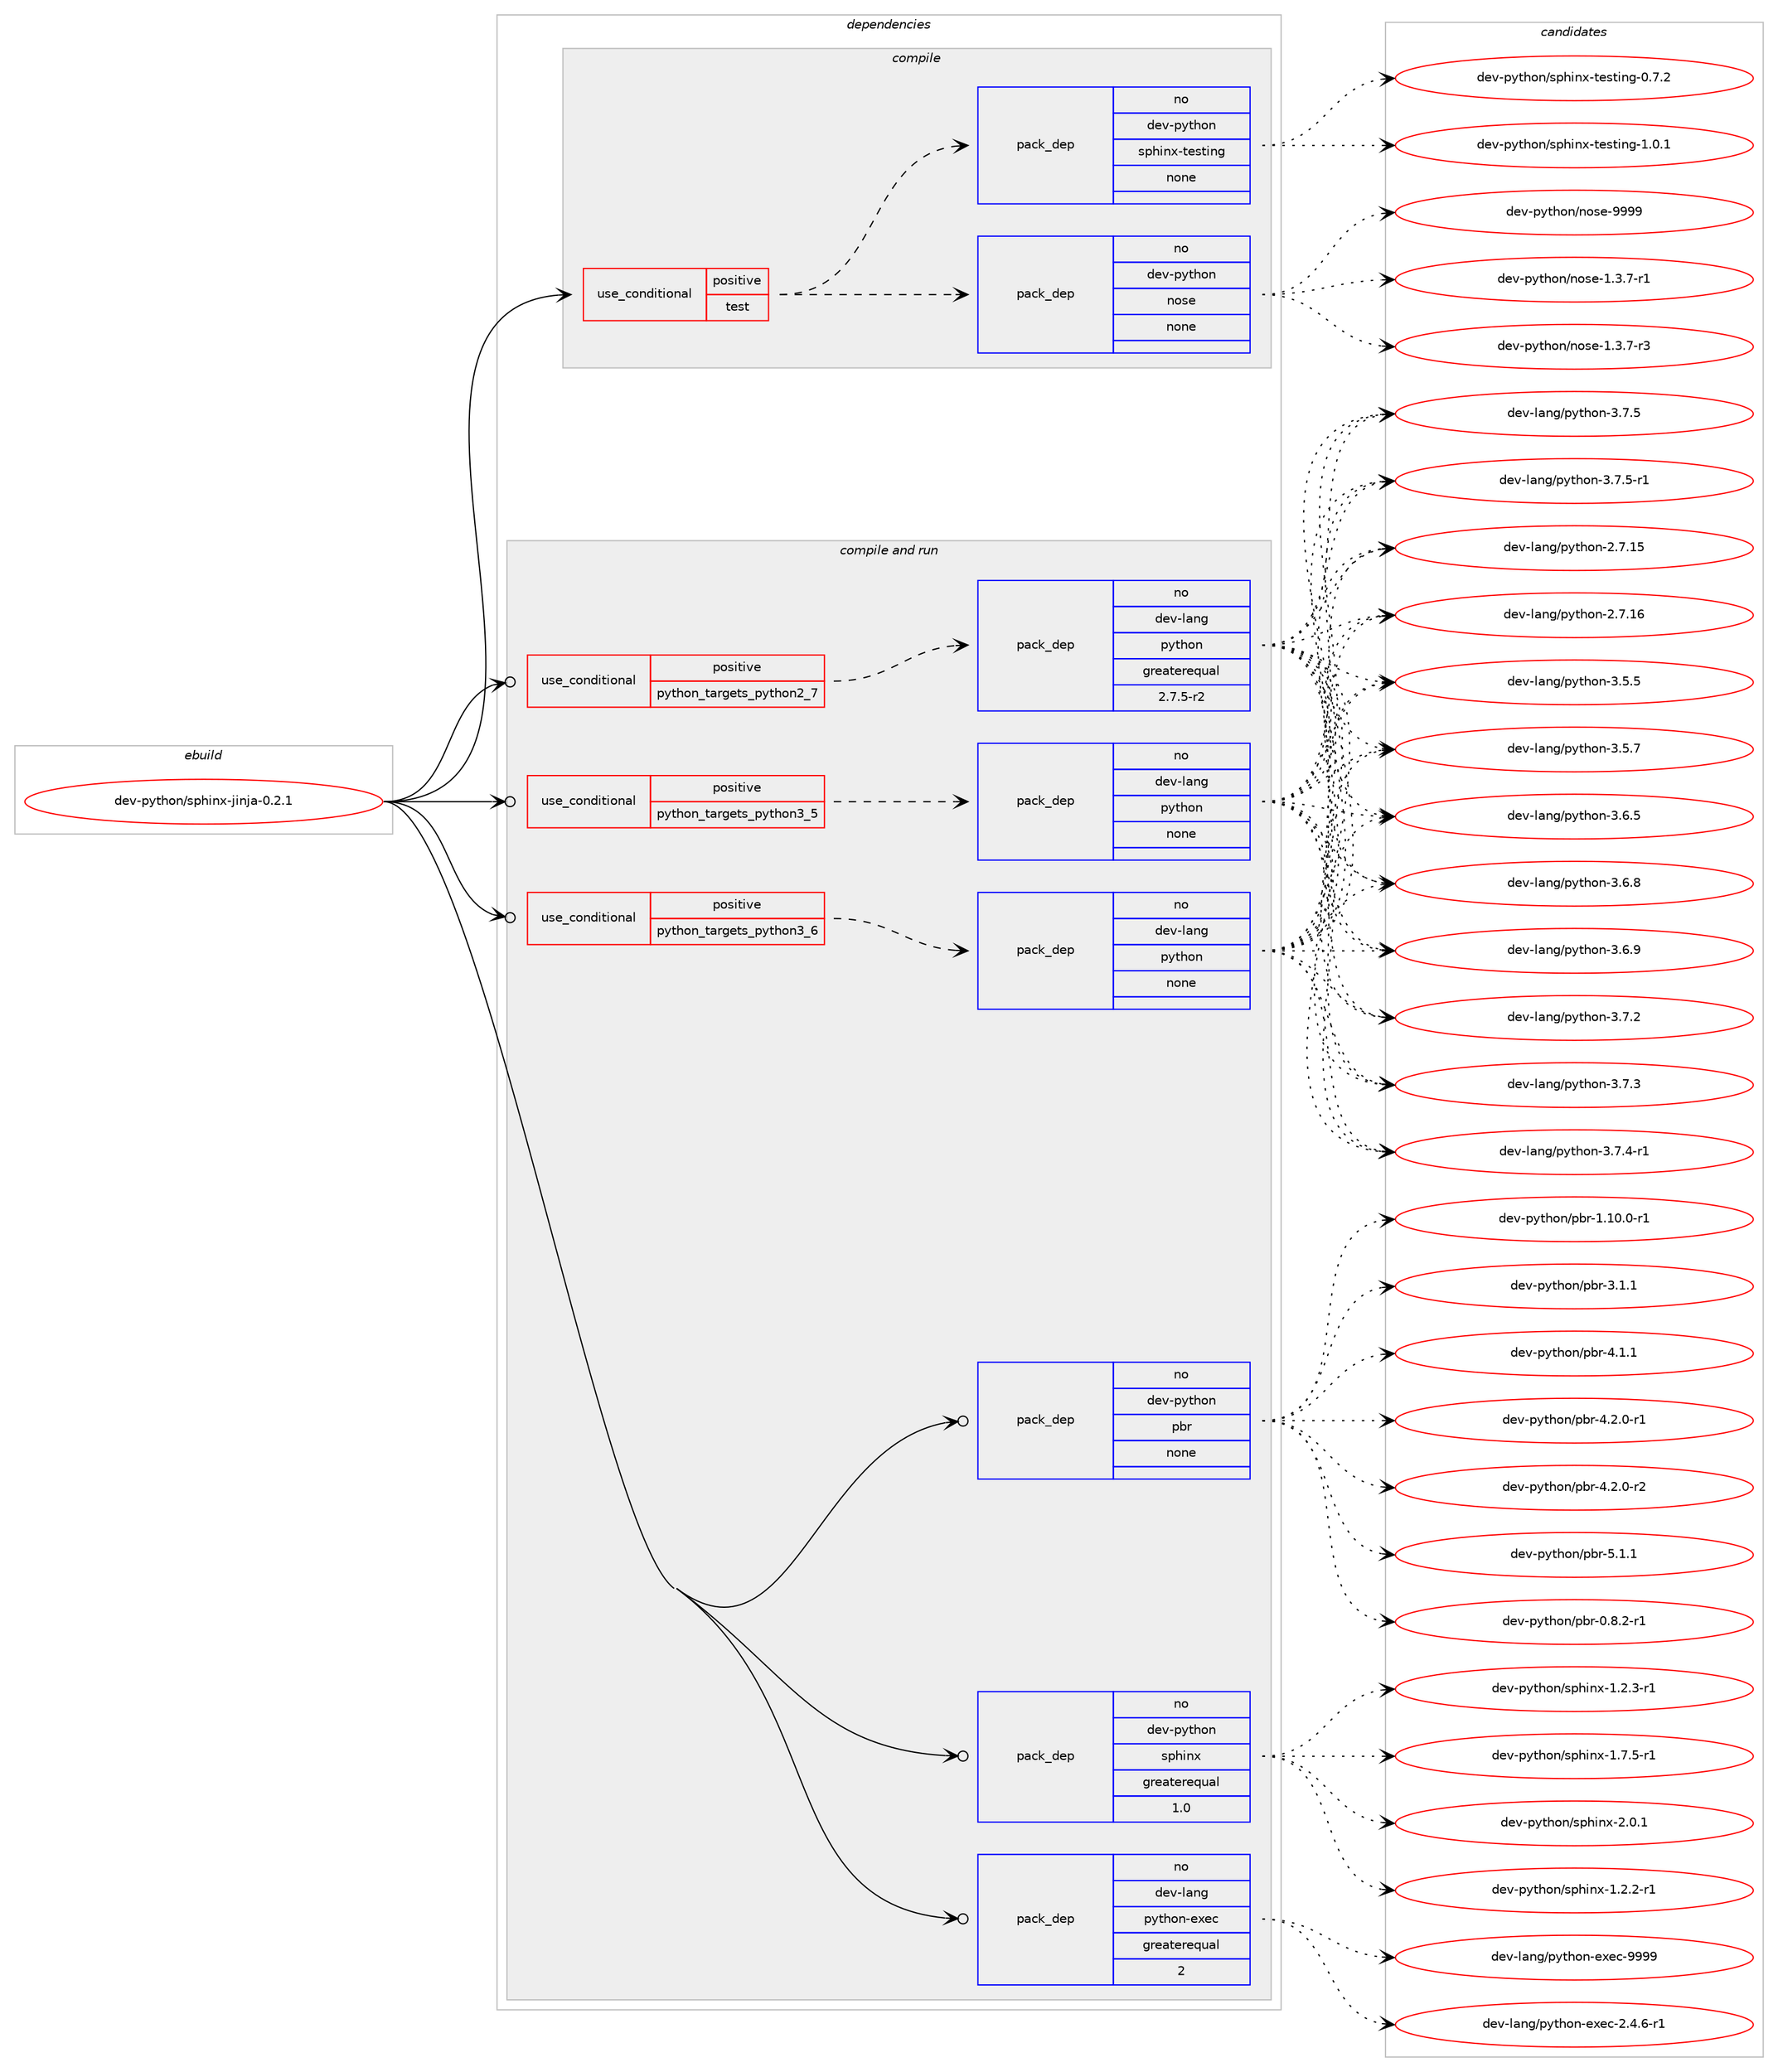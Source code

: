 digraph prolog {

# *************
# Graph options
# *************

newrank=true;
concentrate=true;
compound=true;
graph [rankdir=LR,fontname=Helvetica,fontsize=10,ranksep=1.5];#, ranksep=2.5, nodesep=0.2];
edge  [arrowhead=vee];
node  [fontname=Helvetica,fontsize=10];

# **********
# The ebuild
# **********

subgraph cluster_leftcol {
color=gray;
rank=same;
label=<<i>ebuild</i>>;
id [label="dev-python/sphinx-jinja-0.2.1", color=red, width=4, href="../dev-python/sphinx-jinja-0.2.1.svg"];
}

# ****************
# The dependencies
# ****************

subgraph cluster_midcol {
color=gray;
label=<<i>dependencies</i>>;
subgraph cluster_compile {
fillcolor="#eeeeee";
style=filled;
label=<<i>compile</i>>;
subgraph cond149653 {
dependency638123 [label=<<TABLE BORDER="0" CELLBORDER="1" CELLSPACING="0" CELLPADDING="4"><TR><TD ROWSPAN="3" CELLPADDING="10">use_conditional</TD></TR><TR><TD>positive</TD></TR><TR><TD>test</TD></TR></TABLE>>, shape=none, color=red];
subgraph pack476589 {
dependency638124 [label=<<TABLE BORDER="0" CELLBORDER="1" CELLSPACING="0" CELLPADDING="4" WIDTH="220"><TR><TD ROWSPAN="6" CELLPADDING="30">pack_dep</TD></TR><TR><TD WIDTH="110">no</TD></TR><TR><TD>dev-python</TD></TR><TR><TD>nose</TD></TR><TR><TD>none</TD></TR><TR><TD></TD></TR></TABLE>>, shape=none, color=blue];
}
dependency638123:e -> dependency638124:w [weight=20,style="dashed",arrowhead="vee"];
subgraph pack476590 {
dependency638125 [label=<<TABLE BORDER="0" CELLBORDER="1" CELLSPACING="0" CELLPADDING="4" WIDTH="220"><TR><TD ROWSPAN="6" CELLPADDING="30">pack_dep</TD></TR><TR><TD WIDTH="110">no</TD></TR><TR><TD>dev-python</TD></TR><TR><TD>sphinx-testing</TD></TR><TR><TD>none</TD></TR><TR><TD></TD></TR></TABLE>>, shape=none, color=blue];
}
dependency638123:e -> dependency638125:w [weight=20,style="dashed",arrowhead="vee"];
}
id:e -> dependency638123:w [weight=20,style="solid",arrowhead="vee"];
}
subgraph cluster_compileandrun {
fillcolor="#eeeeee";
style=filled;
label=<<i>compile and run</i>>;
subgraph cond149654 {
dependency638126 [label=<<TABLE BORDER="0" CELLBORDER="1" CELLSPACING="0" CELLPADDING="4"><TR><TD ROWSPAN="3" CELLPADDING="10">use_conditional</TD></TR><TR><TD>positive</TD></TR><TR><TD>python_targets_python2_7</TD></TR></TABLE>>, shape=none, color=red];
subgraph pack476591 {
dependency638127 [label=<<TABLE BORDER="0" CELLBORDER="1" CELLSPACING="0" CELLPADDING="4" WIDTH="220"><TR><TD ROWSPAN="6" CELLPADDING="30">pack_dep</TD></TR><TR><TD WIDTH="110">no</TD></TR><TR><TD>dev-lang</TD></TR><TR><TD>python</TD></TR><TR><TD>greaterequal</TD></TR><TR><TD>2.7.5-r2</TD></TR></TABLE>>, shape=none, color=blue];
}
dependency638126:e -> dependency638127:w [weight=20,style="dashed",arrowhead="vee"];
}
id:e -> dependency638126:w [weight=20,style="solid",arrowhead="odotvee"];
subgraph cond149655 {
dependency638128 [label=<<TABLE BORDER="0" CELLBORDER="1" CELLSPACING="0" CELLPADDING="4"><TR><TD ROWSPAN="3" CELLPADDING="10">use_conditional</TD></TR><TR><TD>positive</TD></TR><TR><TD>python_targets_python3_5</TD></TR></TABLE>>, shape=none, color=red];
subgraph pack476592 {
dependency638129 [label=<<TABLE BORDER="0" CELLBORDER="1" CELLSPACING="0" CELLPADDING="4" WIDTH="220"><TR><TD ROWSPAN="6" CELLPADDING="30">pack_dep</TD></TR><TR><TD WIDTH="110">no</TD></TR><TR><TD>dev-lang</TD></TR><TR><TD>python</TD></TR><TR><TD>none</TD></TR><TR><TD></TD></TR></TABLE>>, shape=none, color=blue];
}
dependency638128:e -> dependency638129:w [weight=20,style="dashed",arrowhead="vee"];
}
id:e -> dependency638128:w [weight=20,style="solid",arrowhead="odotvee"];
subgraph cond149656 {
dependency638130 [label=<<TABLE BORDER="0" CELLBORDER="1" CELLSPACING="0" CELLPADDING="4"><TR><TD ROWSPAN="3" CELLPADDING="10">use_conditional</TD></TR><TR><TD>positive</TD></TR><TR><TD>python_targets_python3_6</TD></TR></TABLE>>, shape=none, color=red];
subgraph pack476593 {
dependency638131 [label=<<TABLE BORDER="0" CELLBORDER="1" CELLSPACING="0" CELLPADDING="4" WIDTH="220"><TR><TD ROWSPAN="6" CELLPADDING="30">pack_dep</TD></TR><TR><TD WIDTH="110">no</TD></TR><TR><TD>dev-lang</TD></TR><TR><TD>python</TD></TR><TR><TD>none</TD></TR><TR><TD></TD></TR></TABLE>>, shape=none, color=blue];
}
dependency638130:e -> dependency638131:w [weight=20,style="dashed",arrowhead="vee"];
}
id:e -> dependency638130:w [weight=20,style="solid",arrowhead="odotvee"];
subgraph pack476594 {
dependency638132 [label=<<TABLE BORDER="0" CELLBORDER="1" CELLSPACING="0" CELLPADDING="4" WIDTH="220"><TR><TD ROWSPAN="6" CELLPADDING="30">pack_dep</TD></TR><TR><TD WIDTH="110">no</TD></TR><TR><TD>dev-lang</TD></TR><TR><TD>python-exec</TD></TR><TR><TD>greaterequal</TD></TR><TR><TD>2</TD></TR></TABLE>>, shape=none, color=blue];
}
id:e -> dependency638132:w [weight=20,style="solid",arrowhead="odotvee"];
subgraph pack476595 {
dependency638133 [label=<<TABLE BORDER="0" CELLBORDER="1" CELLSPACING="0" CELLPADDING="4" WIDTH="220"><TR><TD ROWSPAN="6" CELLPADDING="30">pack_dep</TD></TR><TR><TD WIDTH="110">no</TD></TR><TR><TD>dev-python</TD></TR><TR><TD>pbr</TD></TR><TR><TD>none</TD></TR><TR><TD></TD></TR></TABLE>>, shape=none, color=blue];
}
id:e -> dependency638133:w [weight=20,style="solid",arrowhead="odotvee"];
subgraph pack476596 {
dependency638134 [label=<<TABLE BORDER="0" CELLBORDER="1" CELLSPACING="0" CELLPADDING="4" WIDTH="220"><TR><TD ROWSPAN="6" CELLPADDING="30">pack_dep</TD></TR><TR><TD WIDTH="110">no</TD></TR><TR><TD>dev-python</TD></TR><TR><TD>sphinx</TD></TR><TR><TD>greaterequal</TD></TR><TR><TD>1.0</TD></TR></TABLE>>, shape=none, color=blue];
}
id:e -> dependency638134:w [weight=20,style="solid",arrowhead="odotvee"];
}
subgraph cluster_run {
fillcolor="#eeeeee";
style=filled;
label=<<i>run</i>>;
}
}

# **************
# The candidates
# **************

subgraph cluster_choices {
rank=same;
color=gray;
label=<<i>candidates</i>>;

subgraph choice476589 {
color=black;
nodesep=1;
choice10010111845112121116104111110471101111151014549465146554511449 [label="dev-python/nose-1.3.7-r1", color=red, width=4,href="../dev-python/nose-1.3.7-r1.svg"];
choice10010111845112121116104111110471101111151014549465146554511451 [label="dev-python/nose-1.3.7-r3", color=red, width=4,href="../dev-python/nose-1.3.7-r3.svg"];
choice10010111845112121116104111110471101111151014557575757 [label="dev-python/nose-9999", color=red, width=4,href="../dev-python/nose-9999.svg"];
dependency638124:e -> choice10010111845112121116104111110471101111151014549465146554511449:w [style=dotted,weight="100"];
dependency638124:e -> choice10010111845112121116104111110471101111151014549465146554511451:w [style=dotted,weight="100"];
dependency638124:e -> choice10010111845112121116104111110471101111151014557575757:w [style=dotted,weight="100"];
}
subgraph choice476590 {
color=black;
nodesep=1;
choice100101118451121211161041111104711511210410511012045116101115116105110103454846554650 [label="dev-python/sphinx-testing-0.7.2", color=red, width=4,href="../dev-python/sphinx-testing-0.7.2.svg"];
choice100101118451121211161041111104711511210410511012045116101115116105110103454946484649 [label="dev-python/sphinx-testing-1.0.1", color=red, width=4,href="../dev-python/sphinx-testing-1.0.1.svg"];
dependency638125:e -> choice100101118451121211161041111104711511210410511012045116101115116105110103454846554650:w [style=dotted,weight="100"];
dependency638125:e -> choice100101118451121211161041111104711511210410511012045116101115116105110103454946484649:w [style=dotted,weight="100"];
}
subgraph choice476591 {
color=black;
nodesep=1;
choice10010111845108971101034711212111610411111045504655464953 [label="dev-lang/python-2.7.15", color=red, width=4,href="../dev-lang/python-2.7.15.svg"];
choice10010111845108971101034711212111610411111045504655464954 [label="dev-lang/python-2.7.16", color=red, width=4,href="../dev-lang/python-2.7.16.svg"];
choice100101118451089711010347112121116104111110455146534653 [label="dev-lang/python-3.5.5", color=red, width=4,href="../dev-lang/python-3.5.5.svg"];
choice100101118451089711010347112121116104111110455146534655 [label="dev-lang/python-3.5.7", color=red, width=4,href="../dev-lang/python-3.5.7.svg"];
choice100101118451089711010347112121116104111110455146544653 [label="dev-lang/python-3.6.5", color=red, width=4,href="../dev-lang/python-3.6.5.svg"];
choice100101118451089711010347112121116104111110455146544656 [label="dev-lang/python-3.6.8", color=red, width=4,href="../dev-lang/python-3.6.8.svg"];
choice100101118451089711010347112121116104111110455146544657 [label="dev-lang/python-3.6.9", color=red, width=4,href="../dev-lang/python-3.6.9.svg"];
choice100101118451089711010347112121116104111110455146554650 [label="dev-lang/python-3.7.2", color=red, width=4,href="../dev-lang/python-3.7.2.svg"];
choice100101118451089711010347112121116104111110455146554651 [label="dev-lang/python-3.7.3", color=red, width=4,href="../dev-lang/python-3.7.3.svg"];
choice1001011184510897110103471121211161041111104551465546524511449 [label="dev-lang/python-3.7.4-r1", color=red, width=4,href="../dev-lang/python-3.7.4-r1.svg"];
choice100101118451089711010347112121116104111110455146554653 [label="dev-lang/python-3.7.5", color=red, width=4,href="../dev-lang/python-3.7.5.svg"];
choice1001011184510897110103471121211161041111104551465546534511449 [label="dev-lang/python-3.7.5-r1", color=red, width=4,href="../dev-lang/python-3.7.5-r1.svg"];
dependency638127:e -> choice10010111845108971101034711212111610411111045504655464953:w [style=dotted,weight="100"];
dependency638127:e -> choice10010111845108971101034711212111610411111045504655464954:w [style=dotted,weight="100"];
dependency638127:e -> choice100101118451089711010347112121116104111110455146534653:w [style=dotted,weight="100"];
dependency638127:e -> choice100101118451089711010347112121116104111110455146534655:w [style=dotted,weight="100"];
dependency638127:e -> choice100101118451089711010347112121116104111110455146544653:w [style=dotted,weight="100"];
dependency638127:e -> choice100101118451089711010347112121116104111110455146544656:w [style=dotted,weight="100"];
dependency638127:e -> choice100101118451089711010347112121116104111110455146544657:w [style=dotted,weight="100"];
dependency638127:e -> choice100101118451089711010347112121116104111110455146554650:w [style=dotted,weight="100"];
dependency638127:e -> choice100101118451089711010347112121116104111110455146554651:w [style=dotted,weight="100"];
dependency638127:e -> choice1001011184510897110103471121211161041111104551465546524511449:w [style=dotted,weight="100"];
dependency638127:e -> choice100101118451089711010347112121116104111110455146554653:w [style=dotted,weight="100"];
dependency638127:e -> choice1001011184510897110103471121211161041111104551465546534511449:w [style=dotted,weight="100"];
}
subgraph choice476592 {
color=black;
nodesep=1;
choice10010111845108971101034711212111610411111045504655464953 [label="dev-lang/python-2.7.15", color=red, width=4,href="../dev-lang/python-2.7.15.svg"];
choice10010111845108971101034711212111610411111045504655464954 [label="dev-lang/python-2.7.16", color=red, width=4,href="../dev-lang/python-2.7.16.svg"];
choice100101118451089711010347112121116104111110455146534653 [label="dev-lang/python-3.5.5", color=red, width=4,href="../dev-lang/python-3.5.5.svg"];
choice100101118451089711010347112121116104111110455146534655 [label="dev-lang/python-3.5.7", color=red, width=4,href="../dev-lang/python-3.5.7.svg"];
choice100101118451089711010347112121116104111110455146544653 [label="dev-lang/python-3.6.5", color=red, width=4,href="../dev-lang/python-3.6.5.svg"];
choice100101118451089711010347112121116104111110455146544656 [label="dev-lang/python-3.6.8", color=red, width=4,href="../dev-lang/python-3.6.8.svg"];
choice100101118451089711010347112121116104111110455146544657 [label="dev-lang/python-3.6.9", color=red, width=4,href="../dev-lang/python-3.6.9.svg"];
choice100101118451089711010347112121116104111110455146554650 [label="dev-lang/python-3.7.2", color=red, width=4,href="../dev-lang/python-3.7.2.svg"];
choice100101118451089711010347112121116104111110455146554651 [label="dev-lang/python-3.7.3", color=red, width=4,href="../dev-lang/python-3.7.3.svg"];
choice1001011184510897110103471121211161041111104551465546524511449 [label="dev-lang/python-3.7.4-r1", color=red, width=4,href="../dev-lang/python-3.7.4-r1.svg"];
choice100101118451089711010347112121116104111110455146554653 [label="dev-lang/python-3.7.5", color=red, width=4,href="../dev-lang/python-3.7.5.svg"];
choice1001011184510897110103471121211161041111104551465546534511449 [label="dev-lang/python-3.7.5-r1", color=red, width=4,href="../dev-lang/python-3.7.5-r1.svg"];
dependency638129:e -> choice10010111845108971101034711212111610411111045504655464953:w [style=dotted,weight="100"];
dependency638129:e -> choice10010111845108971101034711212111610411111045504655464954:w [style=dotted,weight="100"];
dependency638129:e -> choice100101118451089711010347112121116104111110455146534653:w [style=dotted,weight="100"];
dependency638129:e -> choice100101118451089711010347112121116104111110455146534655:w [style=dotted,weight="100"];
dependency638129:e -> choice100101118451089711010347112121116104111110455146544653:w [style=dotted,weight="100"];
dependency638129:e -> choice100101118451089711010347112121116104111110455146544656:w [style=dotted,weight="100"];
dependency638129:e -> choice100101118451089711010347112121116104111110455146544657:w [style=dotted,weight="100"];
dependency638129:e -> choice100101118451089711010347112121116104111110455146554650:w [style=dotted,weight="100"];
dependency638129:e -> choice100101118451089711010347112121116104111110455146554651:w [style=dotted,weight="100"];
dependency638129:e -> choice1001011184510897110103471121211161041111104551465546524511449:w [style=dotted,weight="100"];
dependency638129:e -> choice100101118451089711010347112121116104111110455146554653:w [style=dotted,weight="100"];
dependency638129:e -> choice1001011184510897110103471121211161041111104551465546534511449:w [style=dotted,weight="100"];
}
subgraph choice476593 {
color=black;
nodesep=1;
choice10010111845108971101034711212111610411111045504655464953 [label="dev-lang/python-2.7.15", color=red, width=4,href="../dev-lang/python-2.7.15.svg"];
choice10010111845108971101034711212111610411111045504655464954 [label="dev-lang/python-2.7.16", color=red, width=4,href="../dev-lang/python-2.7.16.svg"];
choice100101118451089711010347112121116104111110455146534653 [label="dev-lang/python-3.5.5", color=red, width=4,href="../dev-lang/python-3.5.5.svg"];
choice100101118451089711010347112121116104111110455146534655 [label="dev-lang/python-3.5.7", color=red, width=4,href="../dev-lang/python-3.5.7.svg"];
choice100101118451089711010347112121116104111110455146544653 [label="dev-lang/python-3.6.5", color=red, width=4,href="../dev-lang/python-3.6.5.svg"];
choice100101118451089711010347112121116104111110455146544656 [label="dev-lang/python-3.6.8", color=red, width=4,href="../dev-lang/python-3.6.8.svg"];
choice100101118451089711010347112121116104111110455146544657 [label="dev-lang/python-3.6.9", color=red, width=4,href="../dev-lang/python-3.6.9.svg"];
choice100101118451089711010347112121116104111110455146554650 [label="dev-lang/python-3.7.2", color=red, width=4,href="../dev-lang/python-3.7.2.svg"];
choice100101118451089711010347112121116104111110455146554651 [label="dev-lang/python-3.7.3", color=red, width=4,href="../dev-lang/python-3.7.3.svg"];
choice1001011184510897110103471121211161041111104551465546524511449 [label="dev-lang/python-3.7.4-r1", color=red, width=4,href="../dev-lang/python-3.7.4-r1.svg"];
choice100101118451089711010347112121116104111110455146554653 [label="dev-lang/python-3.7.5", color=red, width=4,href="../dev-lang/python-3.7.5.svg"];
choice1001011184510897110103471121211161041111104551465546534511449 [label="dev-lang/python-3.7.5-r1", color=red, width=4,href="../dev-lang/python-3.7.5-r1.svg"];
dependency638131:e -> choice10010111845108971101034711212111610411111045504655464953:w [style=dotted,weight="100"];
dependency638131:e -> choice10010111845108971101034711212111610411111045504655464954:w [style=dotted,weight="100"];
dependency638131:e -> choice100101118451089711010347112121116104111110455146534653:w [style=dotted,weight="100"];
dependency638131:e -> choice100101118451089711010347112121116104111110455146534655:w [style=dotted,weight="100"];
dependency638131:e -> choice100101118451089711010347112121116104111110455146544653:w [style=dotted,weight="100"];
dependency638131:e -> choice100101118451089711010347112121116104111110455146544656:w [style=dotted,weight="100"];
dependency638131:e -> choice100101118451089711010347112121116104111110455146544657:w [style=dotted,weight="100"];
dependency638131:e -> choice100101118451089711010347112121116104111110455146554650:w [style=dotted,weight="100"];
dependency638131:e -> choice100101118451089711010347112121116104111110455146554651:w [style=dotted,weight="100"];
dependency638131:e -> choice1001011184510897110103471121211161041111104551465546524511449:w [style=dotted,weight="100"];
dependency638131:e -> choice100101118451089711010347112121116104111110455146554653:w [style=dotted,weight="100"];
dependency638131:e -> choice1001011184510897110103471121211161041111104551465546534511449:w [style=dotted,weight="100"];
}
subgraph choice476594 {
color=black;
nodesep=1;
choice10010111845108971101034711212111610411111045101120101994550465246544511449 [label="dev-lang/python-exec-2.4.6-r1", color=red, width=4,href="../dev-lang/python-exec-2.4.6-r1.svg"];
choice10010111845108971101034711212111610411111045101120101994557575757 [label="dev-lang/python-exec-9999", color=red, width=4,href="../dev-lang/python-exec-9999.svg"];
dependency638132:e -> choice10010111845108971101034711212111610411111045101120101994550465246544511449:w [style=dotted,weight="100"];
dependency638132:e -> choice10010111845108971101034711212111610411111045101120101994557575757:w [style=dotted,weight="100"];
}
subgraph choice476595 {
color=black;
nodesep=1;
choice1001011184511212111610411111047112981144548465646504511449 [label="dev-python/pbr-0.8.2-r1", color=red, width=4,href="../dev-python/pbr-0.8.2-r1.svg"];
choice100101118451121211161041111104711298114454946494846484511449 [label="dev-python/pbr-1.10.0-r1", color=red, width=4,href="../dev-python/pbr-1.10.0-r1.svg"];
choice100101118451121211161041111104711298114455146494649 [label="dev-python/pbr-3.1.1", color=red, width=4,href="../dev-python/pbr-3.1.1.svg"];
choice100101118451121211161041111104711298114455246494649 [label="dev-python/pbr-4.1.1", color=red, width=4,href="../dev-python/pbr-4.1.1.svg"];
choice1001011184511212111610411111047112981144552465046484511449 [label="dev-python/pbr-4.2.0-r1", color=red, width=4,href="../dev-python/pbr-4.2.0-r1.svg"];
choice1001011184511212111610411111047112981144552465046484511450 [label="dev-python/pbr-4.2.0-r2", color=red, width=4,href="../dev-python/pbr-4.2.0-r2.svg"];
choice100101118451121211161041111104711298114455346494649 [label="dev-python/pbr-5.1.1", color=red, width=4,href="../dev-python/pbr-5.1.1.svg"];
dependency638133:e -> choice1001011184511212111610411111047112981144548465646504511449:w [style=dotted,weight="100"];
dependency638133:e -> choice100101118451121211161041111104711298114454946494846484511449:w [style=dotted,weight="100"];
dependency638133:e -> choice100101118451121211161041111104711298114455146494649:w [style=dotted,weight="100"];
dependency638133:e -> choice100101118451121211161041111104711298114455246494649:w [style=dotted,weight="100"];
dependency638133:e -> choice1001011184511212111610411111047112981144552465046484511449:w [style=dotted,weight="100"];
dependency638133:e -> choice1001011184511212111610411111047112981144552465046484511450:w [style=dotted,weight="100"];
dependency638133:e -> choice100101118451121211161041111104711298114455346494649:w [style=dotted,weight="100"];
}
subgraph choice476596 {
color=black;
nodesep=1;
choice10010111845112121116104111110471151121041051101204549465046504511449 [label="dev-python/sphinx-1.2.2-r1", color=red, width=4,href="../dev-python/sphinx-1.2.2-r1.svg"];
choice10010111845112121116104111110471151121041051101204549465046514511449 [label="dev-python/sphinx-1.2.3-r1", color=red, width=4,href="../dev-python/sphinx-1.2.3-r1.svg"];
choice10010111845112121116104111110471151121041051101204549465546534511449 [label="dev-python/sphinx-1.7.5-r1", color=red, width=4,href="../dev-python/sphinx-1.7.5-r1.svg"];
choice1001011184511212111610411111047115112104105110120455046484649 [label="dev-python/sphinx-2.0.1", color=red, width=4,href="../dev-python/sphinx-2.0.1.svg"];
dependency638134:e -> choice10010111845112121116104111110471151121041051101204549465046504511449:w [style=dotted,weight="100"];
dependency638134:e -> choice10010111845112121116104111110471151121041051101204549465046514511449:w [style=dotted,weight="100"];
dependency638134:e -> choice10010111845112121116104111110471151121041051101204549465546534511449:w [style=dotted,weight="100"];
dependency638134:e -> choice1001011184511212111610411111047115112104105110120455046484649:w [style=dotted,weight="100"];
}
}

}
